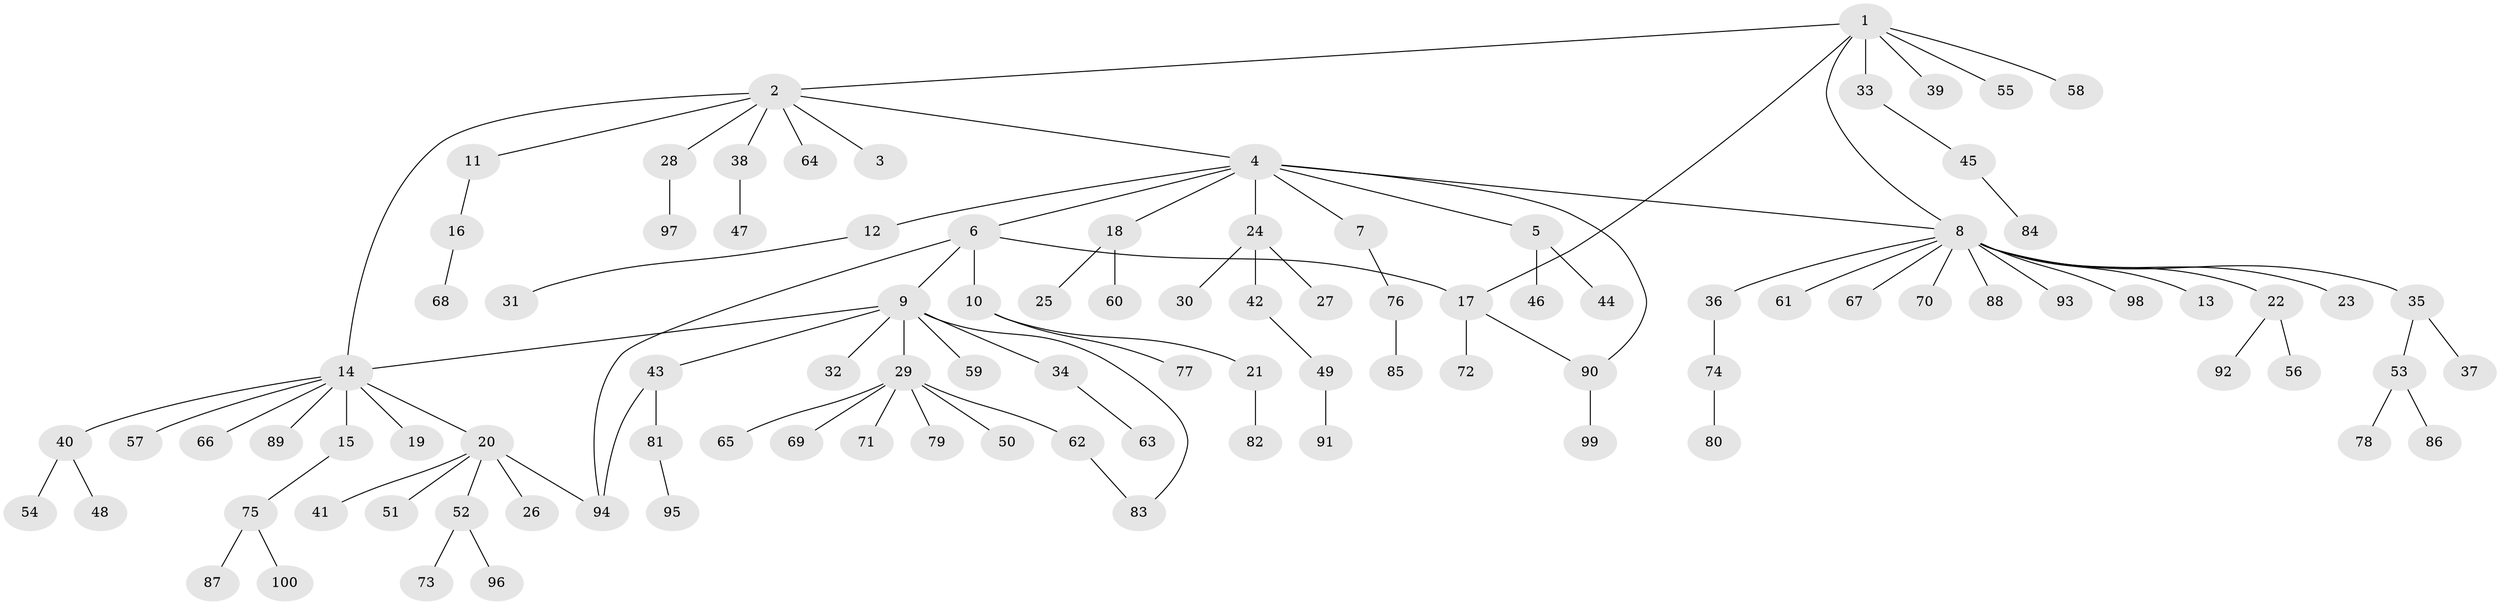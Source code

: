 // Generated by graph-tools (version 1.1) at 2025/35/03/09/25 02:35:51]
// undirected, 100 vertices, 106 edges
graph export_dot {
graph [start="1"]
  node [color=gray90,style=filled];
  1;
  2;
  3;
  4;
  5;
  6;
  7;
  8;
  9;
  10;
  11;
  12;
  13;
  14;
  15;
  16;
  17;
  18;
  19;
  20;
  21;
  22;
  23;
  24;
  25;
  26;
  27;
  28;
  29;
  30;
  31;
  32;
  33;
  34;
  35;
  36;
  37;
  38;
  39;
  40;
  41;
  42;
  43;
  44;
  45;
  46;
  47;
  48;
  49;
  50;
  51;
  52;
  53;
  54;
  55;
  56;
  57;
  58;
  59;
  60;
  61;
  62;
  63;
  64;
  65;
  66;
  67;
  68;
  69;
  70;
  71;
  72;
  73;
  74;
  75;
  76;
  77;
  78;
  79;
  80;
  81;
  82;
  83;
  84;
  85;
  86;
  87;
  88;
  89;
  90;
  91;
  92;
  93;
  94;
  95;
  96;
  97;
  98;
  99;
  100;
  1 -- 2;
  1 -- 8;
  1 -- 17;
  1 -- 33;
  1 -- 39;
  1 -- 55;
  1 -- 58;
  2 -- 3;
  2 -- 4;
  2 -- 11;
  2 -- 14;
  2 -- 28;
  2 -- 38;
  2 -- 64;
  4 -- 5;
  4 -- 6;
  4 -- 7;
  4 -- 8;
  4 -- 12;
  4 -- 18;
  4 -- 24;
  4 -- 90;
  5 -- 44;
  5 -- 46;
  6 -- 9;
  6 -- 10;
  6 -- 17;
  6 -- 94;
  7 -- 76;
  8 -- 13;
  8 -- 22;
  8 -- 23;
  8 -- 35;
  8 -- 36;
  8 -- 61;
  8 -- 67;
  8 -- 70;
  8 -- 88;
  8 -- 93;
  8 -- 98;
  9 -- 14;
  9 -- 29;
  9 -- 32;
  9 -- 34;
  9 -- 43;
  9 -- 59;
  9 -- 83;
  10 -- 21;
  10 -- 77;
  11 -- 16;
  12 -- 31;
  14 -- 15;
  14 -- 19;
  14 -- 20;
  14 -- 40;
  14 -- 57;
  14 -- 66;
  14 -- 89;
  15 -- 75;
  16 -- 68;
  17 -- 72;
  17 -- 90;
  18 -- 25;
  18 -- 60;
  20 -- 26;
  20 -- 41;
  20 -- 51;
  20 -- 52;
  20 -- 94;
  21 -- 82;
  22 -- 56;
  22 -- 92;
  24 -- 27;
  24 -- 30;
  24 -- 42;
  28 -- 97;
  29 -- 50;
  29 -- 62;
  29 -- 65;
  29 -- 69;
  29 -- 71;
  29 -- 79;
  33 -- 45;
  34 -- 63;
  35 -- 37;
  35 -- 53;
  36 -- 74;
  38 -- 47;
  40 -- 48;
  40 -- 54;
  42 -- 49;
  43 -- 81;
  43 -- 94;
  45 -- 84;
  49 -- 91;
  52 -- 73;
  52 -- 96;
  53 -- 78;
  53 -- 86;
  62 -- 83;
  74 -- 80;
  75 -- 87;
  75 -- 100;
  76 -- 85;
  81 -- 95;
  90 -- 99;
}
